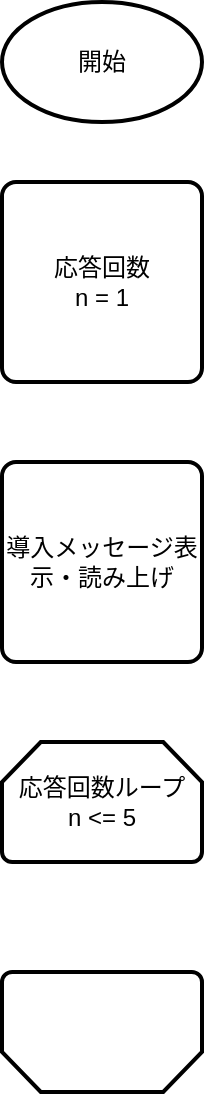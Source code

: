 <mxfile>
    <diagram name="ページ1" id="u0j-YLj6mztxtkin51Y0">
        <mxGraphModel dx="1050" dy="643" grid="1" gridSize="10" guides="1" tooltips="1" connect="1" arrows="1" fold="1" page="1" pageScale="1" pageWidth="827" pageHeight="1169" math="0" shadow="0">
            <root>
                <mxCell id="0"/>
                <mxCell id="1" parent="0"/>
                <mxCell id="LPuvv3uC7sqfl_A1iljc-1" value="開始" style="strokeWidth=2;html=1;shape=mxgraph.flowchart.start_1;whiteSpace=wrap;" parent="1" vertex="1">
                    <mxGeometry x="370" y="70" width="100" height="60" as="geometry"/>
                </mxCell>
                <mxCell id="3" value="応答回数ループ&lt;br&gt;n &amp;lt;= 5" style="strokeWidth=2;html=1;shape=mxgraph.flowchart.loop_limit;whiteSpace=wrap;" vertex="1" parent="1">
                    <mxGeometry x="370" y="440" width="100" height="60" as="geometry"/>
                </mxCell>
                <mxCell id="4" value="" style="strokeWidth=2;html=1;shape=mxgraph.flowchart.loop_limit;whiteSpace=wrap;rotation=-180;" vertex="1" parent="1">
                    <mxGeometry x="370" y="555" width="100" height="60" as="geometry"/>
                </mxCell>
                <mxCell id="5" value="応答回数&lt;br&gt;n = 1" style="rounded=1;whiteSpace=wrap;html=1;absoluteArcSize=1;arcSize=14;strokeWidth=2;" vertex="1" parent="1">
                    <mxGeometry x="370" y="160" width="100" height="100" as="geometry"/>
                </mxCell>
                <mxCell id="6" value="導入メッセージ表示・読み上げ" style="rounded=1;whiteSpace=wrap;html=1;absoluteArcSize=1;arcSize=14;strokeWidth=2;" vertex="1" parent="1">
                    <mxGeometry x="370" y="300" width="100" height="100" as="geometry"/>
                </mxCell>
            </root>
        </mxGraphModel>
    </diagram>
</mxfile>